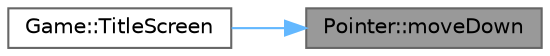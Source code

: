 digraph "Pointer::moveDown"
{
 // LATEX_PDF_SIZE
  bgcolor="transparent";
  edge [fontname=Helvetica,fontsize=10,labelfontname=Helvetica,labelfontsize=10];
  node [fontname=Helvetica,fontsize=10,shape=box,height=0.2,width=0.4];
  rankdir="RL";
  Node1 [id="Node000001",label="Pointer::moveDown",height=0.2,width=0.4,color="gray40", fillcolor="grey60", style="filled", fontcolor="black",tooltip="Moves the selection pointer down."];
  Node1 -> Node2 [id="edge1_Node000001_Node000002",dir="back",color="steelblue1",style="solid",tooltip=" "];
  Node2 [id="Node000002",label="Game::TitleScreen",height=0.2,width=0.4,color="grey40", fillcolor="white", style="filled",URL="$class_game.html#afbd2a10283d47cdc5057fb3d957a944d",tooltip="Displays the title screen."];
}
